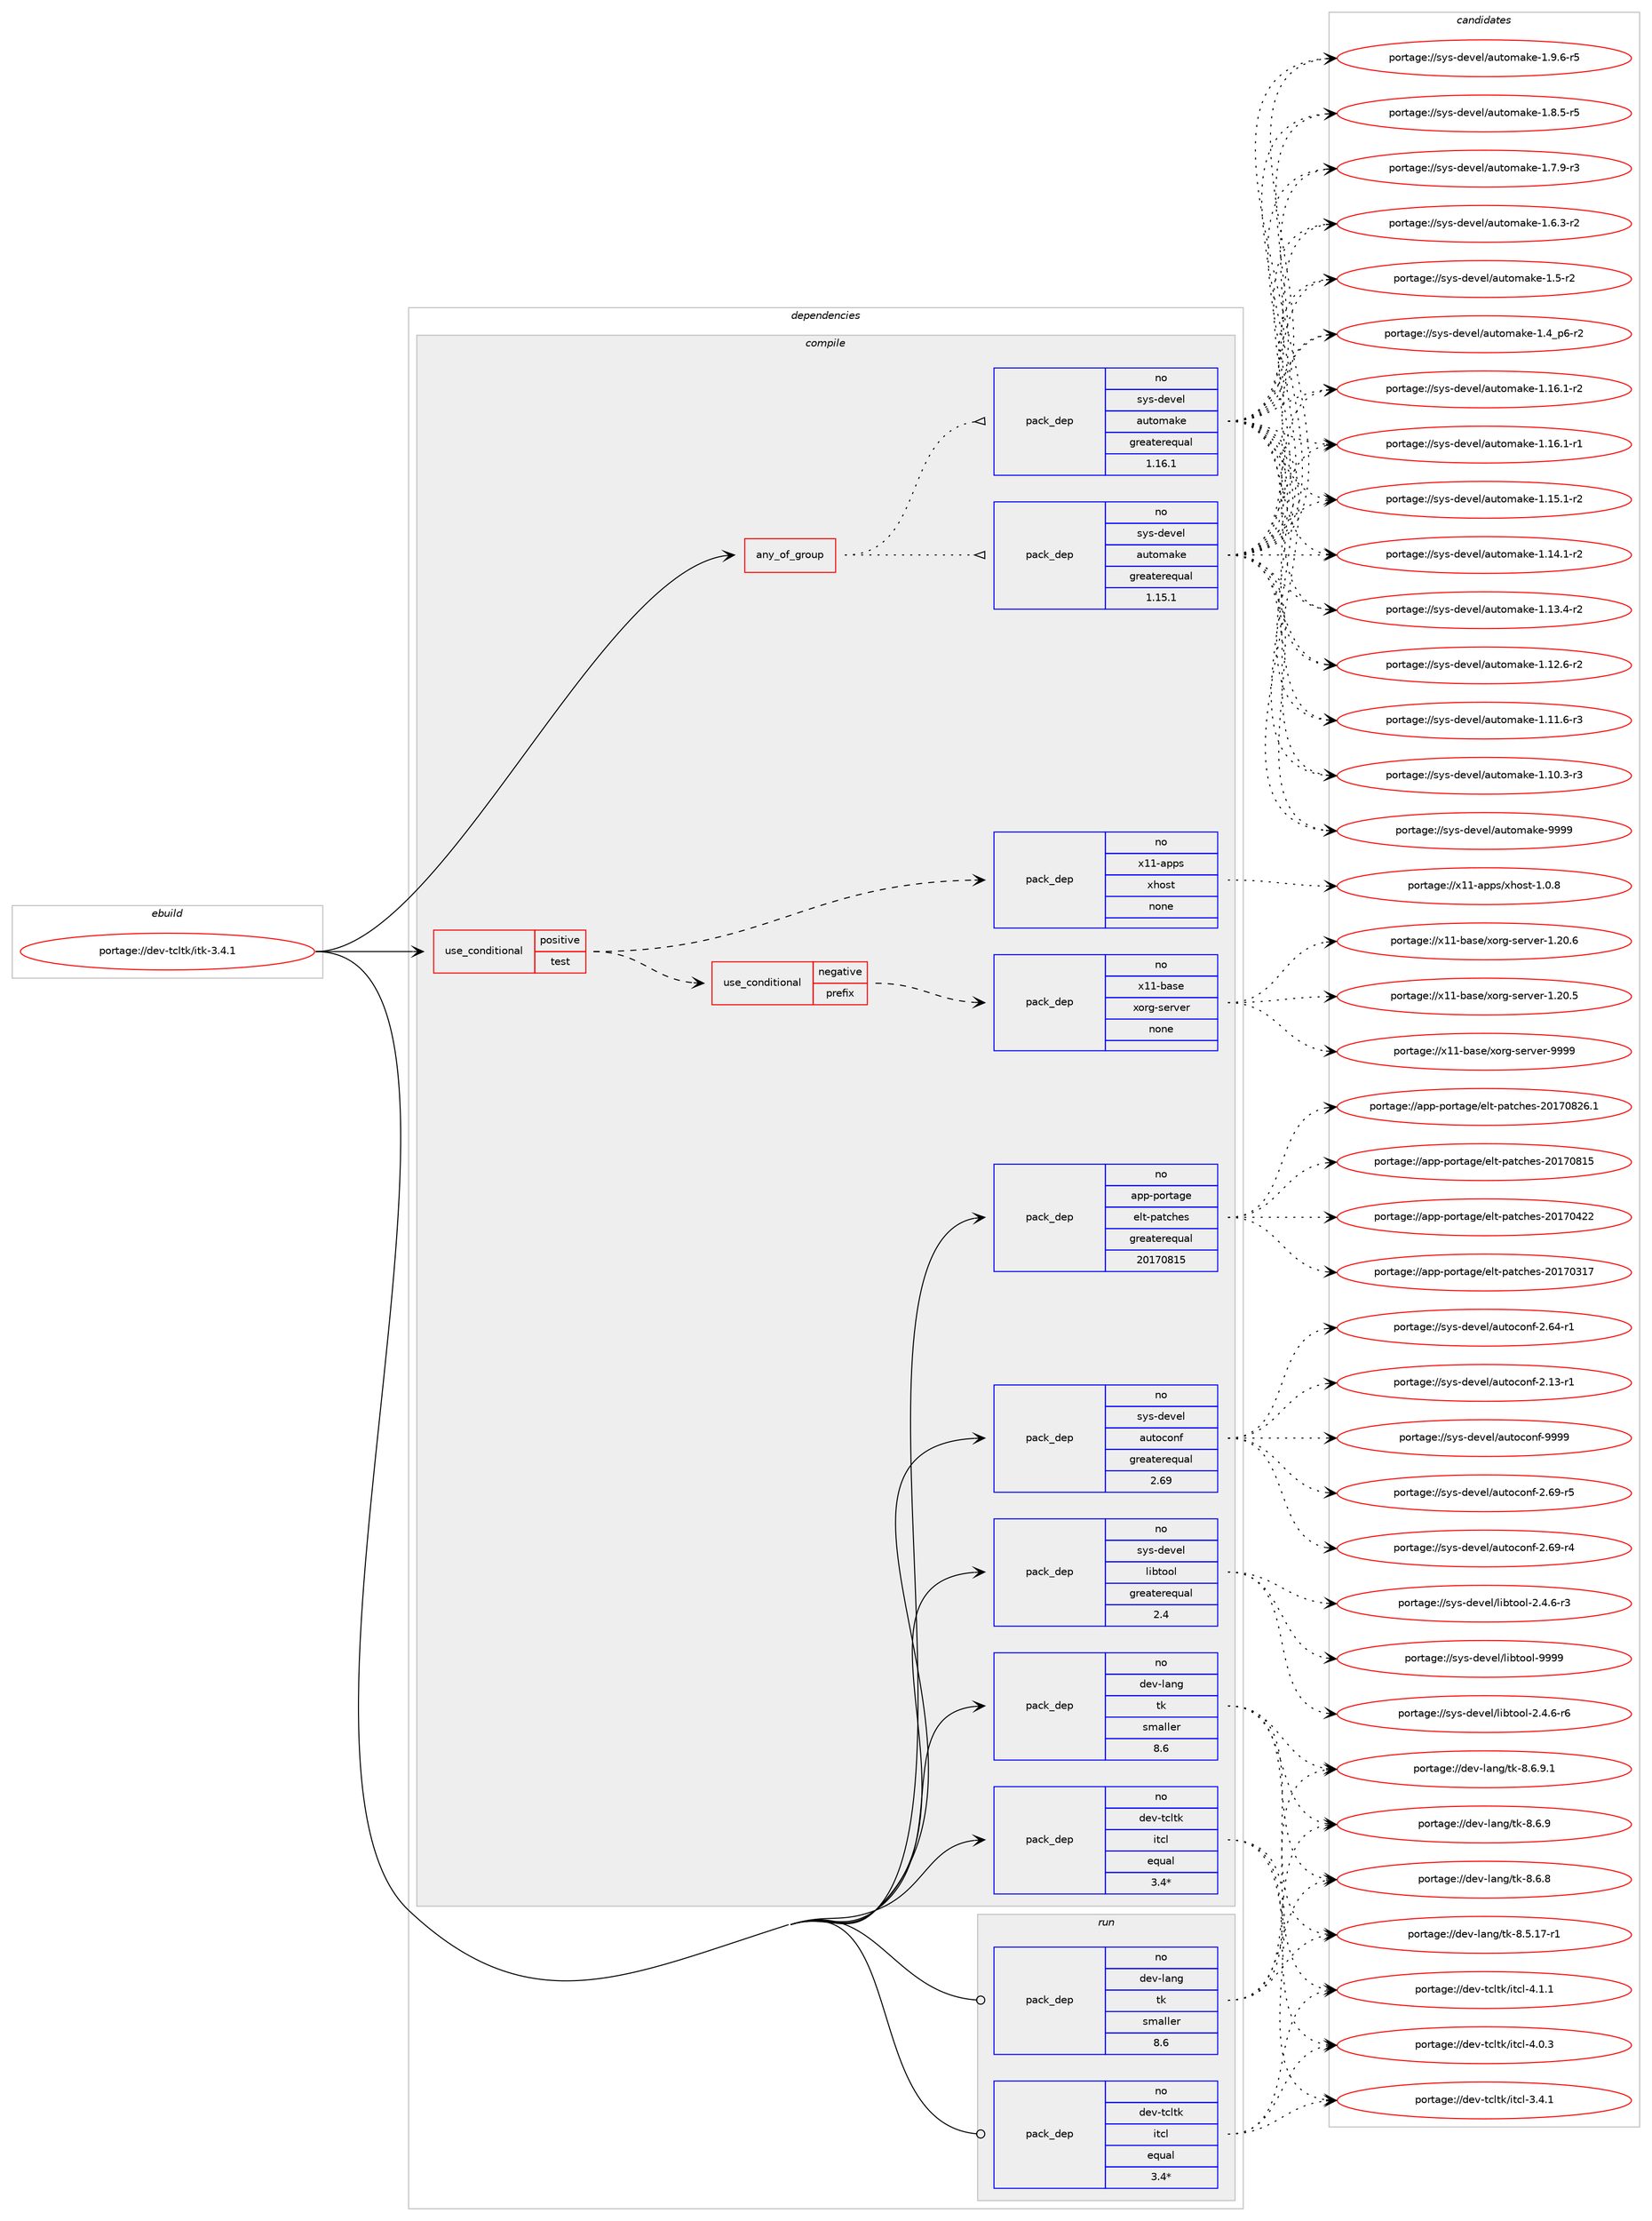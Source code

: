 digraph prolog {

# *************
# Graph options
# *************

newrank=true;
concentrate=true;
compound=true;
graph [rankdir=LR,fontname=Helvetica,fontsize=10,ranksep=1.5];#, ranksep=2.5, nodesep=0.2];
edge  [arrowhead=vee];
node  [fontname=Helvetica,fontsize=10];

# **********
# The ebuild
# **********

subgraph cluster_leftcol {
color=gray;
label=<<i>ebuild</i>>;
id [label="portage://dev-tcltk/itk-3.4.1", color=red, width=4, href="../dev-tcltk/itk-3.4.1.svg"];
}

# ****************
# The dependencies
# ****************

subgraph cluster_midcol {
color=gray;
label=<<i>dependencies</i>>;
subgraph cluster_compile {
fillcolor="#eeeeee";
style=filled;
label=<<i>compile</i>>;
subgraph any4506 {
dependency308828 [label=<<TABLE BORDER="0" CELLBORDER="1" CELLSPACING="0" CELLPADDING="4"><TR><TD CELLPADDING="10">any_of_group</TD></TR></TABLE>>, shape=none, color=red];subgraph pack240195 {
dependency308829 [label=<<TABLE BORDER="0" CELLBORDER="1" CELLSPACING="0" CELLPADDING="4" WIDTH="220"><TR><TD ROWSPAN="6" CELLPADDING="30">pack_dep</TD></TR><TR><TD WIDTH="110">no</TD></TR><TR><TD>sys-devel</TD></TR><TR><TD>automake</TD></TR><TR><TD>greaterequal</TD></TR><TR><TD>1.16.1</TD></TR></TABLE>>, shape=none, color=blue];
}
dependency308828:e -> dependency308829:w [weight=20,style="dotted",arrowhead="oinv"];
subgraph pack240196 {
dependency308830 [label=<<TABLE BORDER="0" CELLBORDER="1" CELLSPACING="0" CELLPADDING="4" WIDTH="220"><TR><TD ROWSPAN="6" CELLPADDING="30">pack_dep</TD></TR><TR><TD WIDTH="110">no</TD></TR><TR><TD>sys-devel</TD></TR><TR><TD>automake</TD></TR><TR><TD>greaterequal</TD></TR><TR><TD>1.15.1</TD></TR></TABLE>>, shape=none, color=blue];
}
dependency308828:e -> dependency308830:w [weight=20,style="dotted",arrowhead="oinv"];
}
id:e -> dependency308828:w [weight=20,style="solid",arrowhead="vee"];
subgraph cond63923 {
dependency308831 [label=<<TABLE BORDER="0" CELLBORDER="1" CELLSPACING="0" CELLPADDING="4"><TR><TD ROWSPAN="3" CELLPADDING="10">use_conditional</TD></TR><TR><TD>positive</TD></TR><TR><TD>test</TD></TR></TABLE>>, shape=none, color=red];
subgraph cond63924 {
dependency308832 [label=<<TABLE BORDER="0" CELLBORDER="1" CELLSPACING="0" CELLPADDING="4"><TR><TD ROWSPAN="3" CELLPADDING="10">use_conditional</TD></TR><TR><TD>negative</TD></TR><TR><TD>prefix</TD></TR></TABLE>>, shape=none, color=red];
subgraph pack240197 {
dependency308833 [label=<<TABLE BORDER="0" CELLBORDER="1" CELLSPACING="0" CELLPADDING="4" WIDTH="220"><TR><TD ROWSPAN="6" CELLPADDING="30">pack_dep</TD></TR><TR><TD WIDTH="110">no</TD></TR><TR><TD>x11-base</TD></TR><TR><TD>xorg-server</TD></TR><TR><TD>none</TD></TR><TR><TD></TD></TR></TABLE>>, shape=none, color=blue];
}
dependency308832:e -> dependency308833:w [weight=20,style="dashed",arrowhead="vee"];
}
dependency308831:e -> dependency308832:w [weight=20,style="dashed",arrowhead="vee"];
subgraph pack240198 {
dependency308834 [label=<<TABLE BORDER="0" CELLBORDER="1" CELLSPACING="0" CELLPADDING="4" WIDTH="220"><TR><TD ROWSPAN="6" CELLPADDING="30">pack_dep</TD></TR><TR><TD WIDTH="110">no</TD></TR><TR><TD>x11-apps</TD></TR><TR><TD>xhost</TD></TR><TR><TD>none</TD></TR><TR><TD></TD></TR></TABLE>>, shape=none, color=blue];
}
dependency308831:e -> dependency308834:w [weight=20,style="dashed",arrowhead="vee"];
}
id:e -> dependency308831:w [weight=20,style="solid",arrowhead="vee"];
subgraph pack240199 {
dependency308835 [label=<<TABLE BORDER="0" CELLBORDER="1" CELLSPACING="0" CELLPADDING="4" WIDTH="220"><TR><TD ROWSPAN="6" CELLPADDING="30">pack_dep</TD></TR><TR><TD WIDTH="110">no</TD></TR><TR><TD>app-portage</TD></TR><TR><TD>elt-patches</TD></TR><TR><TD>greaterequal</TD></TR><TR><TD>20170815</TD></TR></TABLE>>, shape=none, color=blue];
}
id:e -> dependency308835:w [weight=20,style="solid",arrowhead="vee"];
subgraph pack240200 {
dependency308836 [label=<<TABLE BORDER="0" CELLBORDER="1" CELLSPACING="0" CELLPADDING="4" WIDTH="220"><TR><TD ROWSPAN="6" CELLPADDING="30">pack_dep</TD></TR><TR><TD WIDTH="110">no</TD></TR><TR><TD>dev-lang</TD></TR><TR><TD>tk</TD></TR><TR><TD>smaller</TD></TR><TR><TD>8.6</TD></TR></TABLE>>, shape=none, color=blue];
}
id:e -> dependency308836:w [weight=20,style="solid",arrowhead="vee"];
subgraph pack240201 {
dependency308837 [label=<<TABLE BORDER="0" CELLBORDER="1" CELLSPACING="0" CELLPADDING="4" WIDTH="220"><TR><TD ROWSPAN="6" CELLPADDING="30">pack_dep</TD></TR><TR><TD WIDTH="110">no</TD></TR><TR><TD>dev-tcltk</TD></TR><TR><TD>itcl</TD></TR><TR><TD>equal</TD></TR><TR><TD>3.4*</TD></TR></TABLE>>, shape=none, color=blue];
}
id:e -> dependency308837:w [weight=20,style="solid",arrowhead="vee"];
subgraph pack240202 {
dependency308838 [label=<<TABLE BORDER="0" CELLBORDER="1" CELLSPACING="0" CELLPADDING="4" WIDTH="220"><TR><TD ROWSPAN="6" CELLPADDING="30">pack_dep</TD></TR><TR><TD WIDTH="110">no</TD></TR><TR><TD>sys-devel</TD></TR><TR><TD>autoconf</TD></TR><TR><TD>greaterequal</TD></TR><TR><TD>2.69</TD></TR></TABLE>>, shape=none, color=blue];
}
id:e -> dependency308838:w [weight=20,style="solid",arrowhead="vee"];
subgraph pack240203 {
dependency308839 [label=<<TABLE BORDER="0" CELLBORDER="1" CELLSPACING="0" CELLPADDING="4" WIDTH="220"><TR><TD ROWSPAN="6" CELLPADDING="30">pack_dep</TD></TR><TR><TD WIDTH="110">no</TD></TR><TR><TD>sys-devel</TD></TR><TR><TD>libtool</TD></TR><TR><TD>greaterequal</TD></TR><TR><TD>2.4</TD></TR></TABLE>>, shape=none, color=blue];
}
id:e -> dependency308839:w [weight=20,style="solid",arrowhead="vee"];
}
subgraph cluster_compileandrun {
fillcolor="#eeeeee";
style=filled;
label=<<i>compile and run</i>>;
}
subgraph cluster_run {
fillcolor="#eeeeee";
style=filled;
label=<<i>run</i>>;
subgraph pack240204 {
dependency308840 [label=<<TABLE BORDER="0" CELLBORDER="1" CELLSPACING="0" CELLPADDING="4" WIDTH="220"><TR><TD ROWSPAN="6" CELLPADDING="30">pack_dep</TD></TR><TR><TD WIDTH="110">no</TD></TR><TR><TD>dev-lang</TD></TR><TR><TD>tk</TD></TR><TR><TD>smaller</TD></TR><TR><TD>8.6</TD></TR></TABLE>>, shape=none, color=blue];
}
id:e -> dependency308840:w [weight=20,style="solid",arrowhead="odot"];
subgraph pack240205 {
dependency308841 [label=<<TABLE BORDER="0" CELLBORDER="1" CELLSPACING="0" CELLPADDING="4" WIDTH="220"><TR><TD ROWSPAN="6" CELLPADDING="30">pack_dep</TD></TR><TR><TD WIDTH="110">no</TD></TR><TR><TD>dev-tcltk</TD></TR><TR><TD>itcl</TD></TR><TR><TD>equal</TD></TR><TR><TD>3.4*</TD></TR></TABLE>>, shape=none, color=blue];
}
id:e -> dependency308841:w [weight=20,style="solid",arrowhead="odot"];
}
}

# **************
# The candidates
# **************

subgraph cluster_choices {
rank=same;
color=gray;
label=<<i>candidates</i>>;

subgraph choice240195 {
color=black;
nodesep=1;
choice115121115451001011181011084797117116111109971071014557575757 [label="portage://sys-devel/automake-9999", color=red, width=4,href="../sys-devel/automake-9999.svg"];
choice115121115451001011181011084797117116111109971071014549465746544511453 [label="portage://sys-devel/automake-1.9.6-r5", color=red, width=4,href="../sys-devel/automake-1.9.6-r5.svg"];
choice115121115451001011181011084797117116111109971071014549465646534511453 [label="portage://sys-devel/automake-1.8.5-r5", color=red, width=4,href="../sys-devel/automake-1.8.5-r5.svg"];
choice115121115451001011181011084797117116111109971071014549465546574511451 [label="portage://sys-devel/automake-1.7.9-r3", color=red, width=4,href="../sys-devel/automake-1.7.9-r3.svg"];
choice115121115451001011181011084797117116111109971071014549465446514511450 [label="portage://sys-devel/automake-1.6.3-r2", color=red, width=4,href="../sys-devel/automake-1.6.3-r2.svg"];
choice11512111545100101118101108479711711611110997107101454946534511450 [label="portage://sys-devel/automake-1.5-r2", color=red, width=4,href="../sys-devel/automake-1.5-r2.svg"];
choice115121115451001011181011084797117116111109971071014549465295112544511450 [label="portage://sys-devel/automake-1.4_p6-r2", color=red, width=4,href="../sys-devel/automake-1.4_p6-r2.svg"];
choice11512111545100101118101108479711711611110997107101454946495446494511450 [label="portage://sys-devel/automake-1.16.1-r2", color=red, width=4,href="../sys-devel/automake-1.16.1-r2.svg"];
choice11512111545100101118101108479711711611110997107101454946495446494511449 [label="portage://sys-devel/automake-1.16.1-r1", color=red, width=4,href="../sys-devel/automake-1.16.1-r1.svg"];
choice11512111545100101118101108479711711611110997107101454946495346494511450 [label="portage://sys-devel/automake-1.15.1-r2", color=red, width=4,href="../sys-devel/automake-1.15.1-r2.svg"];
choice11512111545100101118101108479711711611110997107101454946495246494511450 [label="portage://sys-devel/automake-1.14.1-r2", color=red, width=4,href="../sys-devel/automake-1.14.1-r2.svg"];
choice11512111545100101118101108479711711611110997107101454946495146524511450 [label="portage://sys-devel/automake-1.13.4-r2", color=red, width=4,href="../sys-devel/automake-1.13.4-r2.svg"];
choice11512111545100101118101108479711711611110997107101454946495046544511450 [label="portage://sys-devel/automake-1.12.6-r2", color=red, width=4,href="../sys-devel/automake-1.12.6-r2.svg"];
choice11512111545100101118101108479711711611110997107101454946494946544511451 [label="portage://sys-devel/automake-1.11.6-r3", color=red, width=4,href="../sys-devel/automake-1.11.6-r3.svg"];
choice11512111545100101118101108479711711611110997107101454946494846514511451 [label="portage://sys-devel/automake-1.10.3-r3", color=red, width=4,href="../sys-devel/automake-1.10.3-r3.svg"];
dependency308829:e -> choice115121115451001011181011084797117116111109971071014557575757:w [style=dotted,weight="100"];
dependency308829:e -> choice115121115451001011181011084797117116111109971071014549465746544511453:w [style=dotted,weight="100"];
dependency308829:e -> choice115121115451001011181011084797117116111109971071014549465646534511453:w [style=dotted,weight="100"];
dependency308829:e -> choice115121115451001011181011084797117116111109971071014549465546574511451:w [style=dotted,weight="100"];
dependency308829:e -> choice115121115451001011181011084797117116111109971071014549465446514511450:w [style=dotted,weight="100"];
dependency308829:e -> choice11512111545100101118101108479711711611110997107101454946534511450:w [style=dotted,weight="100"];
dependency308829:e -> choice115121115451001011181011084797117116111109971071014549465295112544511450:w [style=dotted,weight="100"];
dependency308829:e -> choice11512111545100101118101108479711711611110997107101454946495446494511450:w [style=dotted,weight="100"];
dependency308829:e -> choice11512111545100101118101108479711711611110997107101454946495446494511449:w [style=dotted,weight="100"];
dependency308829:e -> choice11512111545100101118101108479711711611110997107101454946495346494511450:w [style=dotted,weight="100"];
dependency308829:e -> choice11512111545100101118101108479711711611110997107101454946495246494511450:w [style=dotted,weight="100"];
dependency308829:e -> choice11512111545100101118101108479711711611110997107101454946495146524511450:w [style=dotted,weight="100"];
dependency308829:e -> choice11512111545100101118101108479711711611110997107101454946495046544511450:w [style=dotted,weight="100"];
dependency308829:e -> choice11512111545100101118101108479711711611110997107101454946494946544511451:w [style=dotted,weight="100"];
dependency308829:e -> choice11512111545100101118101108479711711611110997107101454946494846514511451:w [style=dotted,weight="100"];
}
subgraph choice240196 {
color=black;
nodesep=1;
choice115121115451001011181011084797117116111109971071014557575757 [label="portage://sys-devel/automake-9999", color=red, width=4,href="../sys-devel/automake-9999.svg"];
choice115121115451001011181011084797117116111109971071014549465746544511453 [label="portage://sys-devel/automake-1.9.6-r5", color=red, width=4,href="../sys-devel/automake-1.9.6-r5.svg"];
choice115121115451001011181011084797117116111109971071014549465646534511453 [label="portage://sys-devel/automake-1.8.5-r5", color=red, width=4,href="../sys-devel/automake-1.8.5-r5.svg"];
choice115121115451001011181011084797117116111109971071014549465546574511451 [label="portage://sys-devel/automake-1.7.9-r3", color=red, width=4,href="../sys-devel/automake-1.7.9-r3.svg"];
choice115121115451001011181011084797117116111109971071014549465446514511450 [label="portage://sys-devel/automake-1.6.3-r2", color=red, width=4,href="../sys-devel/automake-1.6.3-r2.svg"];
choice11512111545100101118101108479711711611110997107101454946534511450 [label="portage://sys-devel/automake-1.5-r2", color=red, width=4,href="../sys-devel/automake-1.5-r2.svg"];
choice115121115451001011181011084797117116111109971071014549465295112544511450 [label="portage://sys-devel/automake-1.4_p6-r2", color=red, width=4,href="../sys-devel/automake-1.4_p6-r2.svg"];
choice11512111545100101118101108479711711611110997107101454946495446494511450 [label="portage://sys-devel/automake-1.16.1-r2", color=red, width=4,href="../sys-devel/automake-1.16.1-r2.svg"];
choice11512111545100101118101108479711711611110997107101454946495446494511449 [label="portage://sys-devel/automake-1.16.1-r1", color=red, width=4,href="../sys-devel/automake-1.16.1-r1.svg"];
choice11512111545100101118101108479711711611110997107101454946495346494511450 [label="portage://sys-devel/automake-1.15.1-r2", color=red, width=4,href="../sys-devel/automake-1.15.1-r2.svg"];
choice11512111545100101118101108479711711611110997107101454946495246494511450 [label="portage://sys-devel/automake-1.14.1-r2", color=red, width=4,href="../sys-devel/automake-1.14.1-r2.svg"];
choice11512111545100101118101108479711711611110997107101454946495146524511450 [label="portage://sys-devel/automake-1.13.4-r2", color=red, width=4,href="../sys-devel/automake-1.13.4-r2.svg"];
choice11512111545100101118101108479711711611110997107101454946495046544511450 [label="portage://sys-devel/automake-1.12.6-r2", color=red, width=4,href="../sys-devel/automake-1.12.6-r2.svg"];
choice11512111545100101118101108479711711611110997107101454946494946544511451 [label="portage://sys-devel/automake-1.11.6-r3", color=red, width=4,href="../sys-devel/automake-1.11.6-r3.svg"];
choice11512111545100101118101108479711711611110997107101454946494846514511451 [label="portage://sys-devel/automake-1.10.3-r3", color=red, width=4,href="../sys-devel/automake-1.10.3-r3.svg"];
dependency308830:e -> choice115121115451001011181011084797117116111109971071014557575757:w [style=dotted,weight="100"];
dependency308830:e -> choice115121115451001011181011084797117116111109971071014549465746544511453:w [style=dotted,weight="100"];
dependency308830:e -> choice115121115451001011181011084797117116111109971071014549465646534511453:w [style=dotted,weight="100"];
dependency308830:e -> choice115121115451001011181011084797117116111109971071014549465546574511451:w [style=dotted,weight="100"];
dependency308830:e -> choice115121115451001011181011084797117116111109971071014549465446514511450:w [style=dotted,weight="100"];
dependency308830:e -> choice11512111545100101118101108479711711611110997107101454946534511450:w [style=dotted,weight="100"];
dependency308830:e -> choice115121115451001011181011084797117116111109971071014549465295112544511450:w [style=dotted,weight="100"];
dependency308830:e -> choice11512111545100101118101108479711711611110997107101454946495446494511450:w [style=dotted,weight="100"];
dependency308830:e -> choice11512111545100101118101108479711711611110997107101454946495446494511449:w [style=dotted,weight="100"];
dependency308830:e -> choice11512111545100101118101108479711711611110997107101454946495346494511450:w [style=dotted,weight="100"];
dependency308830:e -> choice11512111545100101118101108479711711611110997107101454946495246494511450:w [style=dotted,weight="100"];
dependency308830:e -> choice11512111545100101118101108479711711611110997107101454946495146524511450:w [style=dotted,weight="100"];
dependency308830:e -> choice11512111545100101118101108479711711611110997107101454946495046544511450:w [style=dotted,weight="100"];
dependency308830:e -> choice11512111545100101118101108479711711611110997107101454946494946544511451:w [style=dotted,weight="100"];
dependency308830:e -> choice11512111545100101118101108479711711611110997107101454946494846514511451:w [style=dotted,weight="100"];
}
subgraph choice240197 {
color=black;
nodesep=1;
choice120494945989711510147120111114103451151011141181011144557575757 [label="portage://x11-base/xorg-server-9999", color=red, width=4,href="../x11-base/xorg-server-9999.svg"];
choice1204949459897115101471201111141034511510111411810111445494650484654 [label="portage://x11-base/xorg-server-1.20.6", color=red, width=4,href="../x11-base/xorg-server-1.20.6.svg"];
choice1204949459897115101471201111141034511510111411810111445494650484653 [label="portage://x11-base/xorg-server-1.20.5", color=red, width=4,href="../x11-base/xorg-server-1.20.5.svg"];
dependency308833:e -> choice120494945989711510147120111114103451151011141181011144557575757:w [style=dotted,weight="100"];
dependency308833:e -> choice1204949459897115101471201111141034511510111411810111445494650484654:w [style=dotted,weight="100"];
dependency308833:e -> choice1204949459897115101471201111141034511510111411810111445494650484653:w [style=dotted,weight="100"];
}
subgraph choice240198 {
color=black;
nodesep=1;
choice1204949459711211211547120104111115116454946484656 [label="portage://x11-apps/xhost-1.0.8", color=red, width=4,href="../x11-apps/xhost-1.0.8.svg"];
dependency308834:e -> choice1204949459711211211547120104111115116454946484656:w [style=dotted,weight="100"];
}
subgraph choice240199 {
color=black;
nodesep=1;
choice971121124511211111411697103101471011081164511297116991041011154550484955485650544649 [label="portage://app-portage/elt-patches-20170826.1", color=red, width=4,href="../app-portage/elt-patches-20170826.1.svg"];
choice97112112451121111141169710310147101108116451129711699104101115455048495548564953 [label="portage://app-portage/elt-patches-20170815", color=red, width=4,href="../app-portage/elt-patches-20170815.svg"];
choice97112112451121111141169710310147101108116451129711699104101115455048495548525050 [label="portage://app-portage/elt-patches-20170422", color=red, width=4,href="../app-portage/elt-patches-20170422.svg"];
choice97112112451121111141169710310147101108116451129711699104101115455048495548514955 [label="portage://app-portage/elt-patches-20170317", color=red, width=4,href="../app-portage/elt-patches-20170317.svg"];
dependency308835:e -> choice971121124511211111411697103101471011081164511297116991041011154550484955485650544649:w [style=dotted,weight="100"];
dependency308835:e -> choice97112112451121111141169710310147101108116451129711699104101115455048495548564953:w [style=dotted,weight="100"];
dependency308835:e -> choice97112112451121111141169710310147101108116451129711699104101115455048495548525050:w [style=dotted,weight="100"];
dependency308835:e -> choice97112112451121111141169710310147101108116451129711699104101115455048495548514955:w [style=dotted,weight="100"];
}
subgraph choice240200 {
color=black;
nodesep=1;
choice1001011184510897110103471161074556465446574649 [label="portage://dev-lang/tk-8.6.9.1", color=red, width=4,href="../dev-lang/tk-8.6.9.1.svg"];
choice100101118451089711010347116107455646544657 [label="portage://dev-lang/tk-8.6.9", color=red, width=4,href="../dev-lang/tk-8.6.9.svg"];
choice100101118451089711010347116107455646544656 [label="portage://dev-lang/tk-8.6.8", color=red, width=4,href="../dev-lang/tk-8.6.8.svg"];
choice100101118451089711010347116107455646534649554511449 [label="portage://dev-lang/tk-8.5.17-r1", color=red, width=4,href="../dev-lang/tk-8.5.17-r1.svg"];
dependency308836:e -> choice1001011184510897110103471161074556465446574649:w [style=dotted,weight="100"];
dependency308836:e -> choice100101118451089711010347116107455646544657:w [style=dotted,weight="100"];
dependency308836:e -> choice100101118451089711010347116107455646544656:w [style=dotted,weight="100"];
dependency308836:e -> choice100101118451089711010347116107455646534649554511449:w [style=dotted,weight="100"];
}
subgraph choice240201 {
color=black;
nodesep=1;
choice10010111845116991081161074710511699108455246494649 [label="portage://dev-tcltk/itcl-4.1.1", color=red, width=4,href="../dev-tcltk/itcl-4.1.1.svg"];
choice10010111845116991081161074710511699108455246484651 [label="portage://dev-tcltk/itcl-4.0.3", color=red, width=4,href="../dev-tcltk/itcl-4.0.3.svg"];
choice10010111845116991081161074710511699108455146524649 [label="portage://dev-tcltk/itcl-3.4.1", color=red, width=4,href="../dev-tcltk/itcl-3.4.1.svg"];
dependency308837:e -> choice10010111845116991081161074710511699108455246494649:w [style=dotted,weight="100"];
dependency308837:e -> choice10010111845116991081161074710511699108455246484651:w [style=dotted,weight="100"];
dependency308837:e -> choice10010111845116991081161074710511699108455146524649:w [style=dotted,weight="100"];
}
subgraph choice240202 {
color=black;
nodesep=1;
choice115121115451001011181011084797117116111991111101024557575757 [label="portage://sys-devel/autoconf-9999", color=red, width=4,href="../sys-devel/autoconf-9999.svg"];
choice1151211154510010111810110847971171161119911111010245504654574511453 [label="portage://sys-devel/autoconf-2.69-r5", color=red, width=4,href="../sys-devel/autoconf-2.69-r5.svg"];
choice1151211154510010111810110847971171161119911111010245504654574511452 [label="portage://sys-devel/autoconf-2.69-r4", color=red, width=4,href="../sys-devel/autoconf-2.69-r4.svg"];
choice1151211154510010111810110847971171161119911111010245504654524511449 [label="portage://sys-devel/autoconf-2.64-r1", color=red, width=4,href="../sys-devel/autoconf-2.64-r1.svg"];
choice1151211154510010111810110847971171161119911111010245504649514511449 [label="portage://sys-devel/autoconf-2.13-r1", color=red, width=4,href="../sys-devel/autoconf-2.13-r1.svg"];
dependency308838:e -> choice115121115451001011181011084797117116111991111101024557575757:w [style=dotted,weight="100"];
dependency308838:e -> choice1151211154510010111810110847971171161119911111010245504654574511453:w [style=dotted,weight="100"];
dependency308838:e -> choice1151211154510010111810110847971171161119911111010245504654574511452:w [style=dotted,weight="100"];
dependency308838:e -> choice1151211154510010111810110847971171161119911111010245504654524511449:w [style=dotted,weight="100"];
dependency308838:e -> choice1151211154510010111810110847971171161119911111010245504649514511449:w [style=dotted,weight="100"];
}
subgraph choice240203 {
color=black;
nodesep=1;
choice1151211154510010111810110847108105981161111111084557575757 [label="portage://sys-devel/libtool-9999", color=red, width=4,href="../sys-devel/libtool-9999.svg"];
choice1151211154510010111810110847108105981161111111084550465246544511454 [label="portage://sys-devel/libtool-2.4.6-r6", color=red, width=4,href="../sys-devel/libtool-2.4.6-r6.svg"];
choice1151211154510010111810110847108105981161111111084550465246544511451 [label="portage://sys-devel/libtool-2.4.6-r3", color=red, width=4,href="../sys-devel/libtool-2.4.6-r3.svg"];
dependency308839:e -> choice1151211154510010111810110847108105981161111111084557575757:w [style=dotted,weight="100"];
dependency308839:e -> choice1151211154510010111810110847108105981161111111084550465246544511454:w [style=dotted,weight="100"];
dependency308839:e -> choice1151211154510010111810110847108105981161111111084550465246544511451:w [style=dotted,weight="100"];
}
subgraph choice240204 {
color=black;
nodesep=1;
choice1001011184510897110103471161074556465446574649 [label="portage://dev-lang/tk-8.6.9.1", color=red, width=4,href="../dev-lang/tk-8.6.9.1.svg"];
choice100101118451089711010347116107455646544657 [label="portage://dev-lang/tk-8.6.9", color=red, width=4,href="../dev-lang/tk-8.6.9.svg"];
choice100101118451089711010347116107455646544656 [label="portage://dev-lang/tk-8.6.8", color=red, width=4,href="../dev-lang/tk-8.6.8.svg"];
choice100101118451089711010347116107455646534649554511449 [label="portage://dev-lang/tk-8.5.17-r1", color=red, width=4,href="../dev-lang/tk-8.5.17-r1.svg"];
dependency308840:e -> choice1001011184510897110103471161074556465446574649:w [style=dotted,weight="100"];
dependency308840:e -> choice100101118451089711010347116107455646544657:w [style=dotted,weight="100"];
dependency308840:e -> choice100101118451089711010347116107455646544656:w [style=dotted,weight="100"];
dependency308840:e -> choice100101118451089711010347116107455646534649554511449:w [style=dotted,weight="100"];
}
subgraph choice240205 {
color=black;
nodesep=1;
choice10010111845116991081161074710511699108455246494649 [label="portage://dev-tcltk/itcl-4.1.1", color=red, width=4,href="../dev-tcltk/itcl-4.1.1.svg"];
choice10010111845116991081161074710511699108455246484651 [label="portage://dev-tcltk/itcl-4.0.3", color=red, width=4,href="../dev-tcltk/itcl-4.0.3.svg"];
choice10010111845116991081161074710511699108455146524649 [label="portage://dev-tcltk/itcl-3.4.1", color=red, width=4,href="../dev-tcltk/itcl-3.4.1.svg"];
dependency308841:e -> choice10010111845116991081161074710511699108455246494649:w [style=dotted,weight="100"];
dependency308841:e -> choice10010111845116991081161074710511699108455246484651:w [style=dotted,weight="100"];
dependency308841:e -> choice10010111845116991081161074710511699108455146524649:w [style=dotted,weight="100"];
}
}

}

